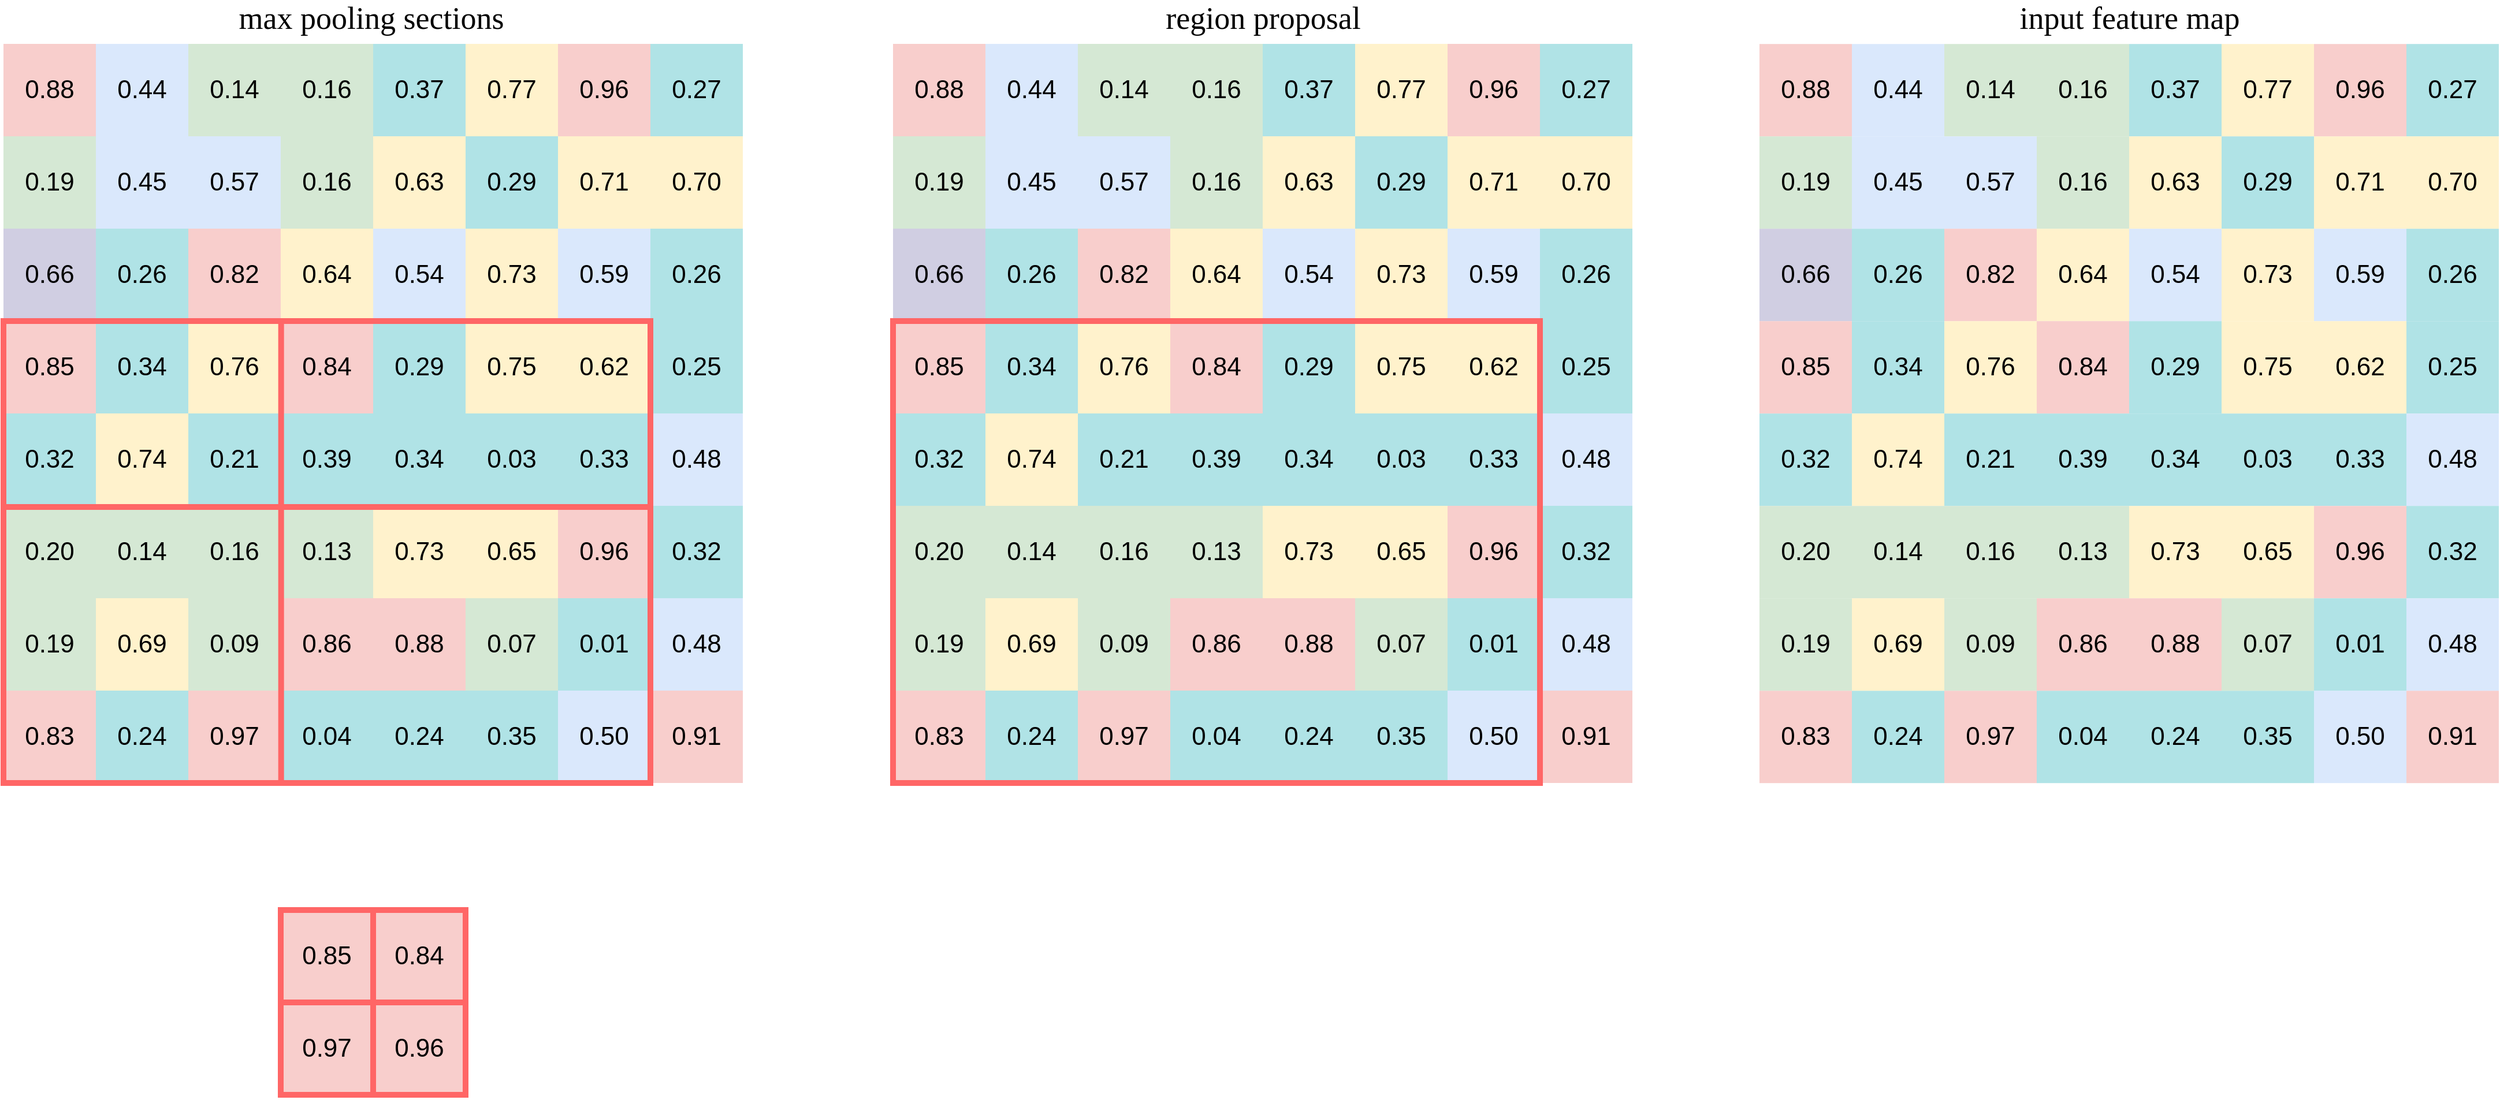 <mxfile version="10.9.6" type="device"><diagram id="gj-bp_7bpuhXEaMmIa05" name="第 1 页"><mxGraphModel dx="1483" dy="870" grid="1" gridSize="10" guides="1" tooltips="1" connect="1" arrows="1" fold="1" page="1" pageScale="1" pageWidth="827" pageHeight="1169" math="0" shadow="0"><root><mxCell id="0"/><mxCell id="1" parent="0"/><mxCell id="34IO0Jn3CXhOyr5tR2sZ-2" value="0.88" style="whiteSpace=wrap;html=1;aspect=fixed;fontSize=22;fillColor=#f8cecc;strokeColor=none;" vertex="1" parent="1"><mxGeometry x="110" y="410" width="80" height="80" as="geometry"/></mxCell><mxCell id="34IO0Jn3CXhOyr5tR2sZ-3" value="0.19" style="whiteSpace=wrap;html=1;aspect=fixed;fontSize=22;fillColor=#d5e8d4;strokeColor=none;" vertex="1" parent="1"><mxGeometry x="110" y="490" width="80" height="80" as="geometry"/></mxCell><mxCell id="34IO0Jn3CXhOyr5tR2sZ-4" value="0.66" style="whiteSpace=wrap;html=1;aspect=fixed;fontSize=22;fillColor=#d0cee2;strokeColor=none;" vertex="1" parent="1"><mxGeometry x="110" y="570" width="80" height="80" as="geometry"/></mxCell><mxCell id="34IO0Jn3CXhOyr5tR2sZ-5" value="0.85" style="whiteSpace=wrap;html=1;aspect=fixed;fontSize=22;fillColor=#f8cecc;strokeColor=none;" vertex="1" parent="1"><mxGeometry x="110" y="650" width="80" height="80" as="geometry"/></mxCell><mxCell id="34IO0Jn3CXhOyr5tR2sZ-6" value="0.32" style="whiteSpace=wrap;html=1;aspect=fixed;fontSize=22;fillColor=#b0e3e6;strokeColor=none;" vertex="1" parent="1"><mxGeometry x="110" y="730" width="80" height="80" as="geometry"/></mxCell><mxCell id="34IO0Jn3CXhOyr5tR2sZ-7" value="0.20" style="whiteSpace=wrap;html=1;aspect=fixed;direction=south;fontSize=22;fillColor=#d5e8d4;strokeColor=none;" vertex="1" parent="1"><mxGeometry x="110" y="810" width="80" height="80" as="geometry"/></mxCell><mxCell id="34IO0Jn3CXhOyr5tR2sZ-8" value="0.83" style="whiteSpace=wrap;html=1;aspect=fixed;direction=south;fontSize=22;fillColor=#f8cecc;strokeColor=none;" vertex="1" parent="1"><mxGeometry x="110" y="970" width="80" height="80" as="geometry"/></mxCell><mxCell id="34IO0Jn3CXhOyr5tR2sZ-9" value="0.19" style="whiteSpace=wrap;html=1;aspect=fixed;fontSize=22;fillColor=#d5e8d4;strokeColor=none;" vertex="1" parent="1"><mxGeometry x="110" y="890" width="80" height="80" as="geometry"/></mxCell><mxCell id="34IO0Jn3CXhOyr5tR2sZ-10" value="0.44" style="whiteSpace=wrap;html=1;aspect=fixed;fontSize=22;gradientColor=none;fillColor=#dae8fc;strokeColor=none;" vertex="1" parent="1"><mxGeometry x="190" y="410" width="80" height="80" as="geometry"/></mxCell><mxCell id="34IO0Jn3CXhOyr5tR2sZ-11" value="0.45" style="whiteSpace=wrap;html=1;aspect=fixed;fontSize=22;fillColor=#dae8fc;strokeColor=none;" vertex="1" parent="1"><mxGeometry x="190" y="490" width="80" height="80" as="geometry"/></mxCell><mxCell id="34IO0Jn3CXhOyr5tR2sZ-12" value="0.26" style="whiteSpace=wrap;html=1;aspect=fixed;fontSize=22;fillColor=#b0e3e6;strokeColor=none;" vertex="1" parent="1"><mxGeometry x="190" y="570" width="80" height="80" as="geometry"/></mxCell><mxCell id="34IO0Jn3CXhOyr5tR2sZ-13" value="0.34" style="whiteSpace=wrap;html=1;aspect=fixed;fontSize=22;fillColor=#b0e3e6;strokeColor=none;" vertex="1" parent="1"><mxGeometry x="190" y="650" width="80" height="80" as="geometry"/></mxCell><mxCell id="34IO0Jn3CXhOyr5tR2sZ-14" value="0.74" style="whiteSpace=wrap;html=1;aspect=fixed;fontSize=22;fillColor=#fff2cc;strokeColor=none;" vertex="1" parent="1"><mxGeometry x="190" y="730" width="80" height="80" as="geometry"/></mxCell><mxCell id="34IO0Jn3CXhOyr5tR2sZ-15" value="0.14" style="whiteSpace=wrap;html=1;aspect=fixed;direction=south;fontSize=22;fillColor=#d5e8d4;strokeColor=none;" vertex="1" parent="1"><mxGeometry x="190" y="810" width="80" height="80" as="geometry"/></mxCell><mxCell id="34IO0Jn3CXhOyr5tR2sZ-16" value="0.24" style="whiteSpace=wrap;html=1;aspect=fixed;direction=south;fontSize=22;fillColor=#b0e3e6;strokeColor=none;" vertex="1" parent="1"><mxGeometry x="190" y="970" width="80" height="80" as="geometry"/></mxCell><mxCell id="34IO0Jn3CXhOyr5tR2sZ-17" value="0.69" style="whiteSpace=wrap;html=1;aspect=fixed;fontSize=22;fillColor=#fff2cc;strokeColor=none;" vertex="1" parent="1"><mxGeometry x="190" y="890" width="80" height="80" as="geometry"/></mxCell><mxCell id="34IO0Jn3CXhOyr5tR2sZ-18" value="0.14" style="whiteSpace=wrap;html=1;aspect=fixed;fontSize=22;fillColor=#d5e8d4;strokeColor=none;" vertex="1" parent="1"><mxGeometry x="270" y="410" width="80" height="80" as="geometry"/></mxCell><mxCell id="34IO0Jn3CXhOyr5tR2sZ-19" value="0.57" style="whiteSpace=wrap;html=1;aspect=fixed;fontSize=22;fillColor=#dae8fc;strokeColor=none;" vertex="1" parent="1"><mxGeometry x="270" y="490" width="80" height="80" as="geometry"/></mxCell><mxCell id="34IO0Jn3CXhOyr5tR2sZ-20" value="0.82" style="whiteSpace=wrap;html=1;aspect=fixed;fontSize=22;fillColor=#f8cecc;strokeColor=none;" vertex="1" parent="1"><mxGeometry x="270" y="570" width="80" height="80" as="geometry"/></mxCell><mxCell id="34IO0Jn3CXhOyr5tR2sZ-21" value="0.76" style="whiteSpace=wrap;html=1;aspect=fixed;fontSize=22;fillColor=#fff2cc;strokeColor=none;" vertex="1" parent="1"><mxGeometry x="270" y="650" width="80" height="80" as="geometry"/></mxCell><mxCell id="34IO0Jn3CXhOyr5tR2sZ-22" value="0.21" style="whiteSpace=wrap;html=1;aspect=fixed;fontSize=22;fillColor=#b0e3e6;strokeColor=none;" vertex="1" parent="1"><mxGeometry x="270" y="730" width="80" height="80" as="geometry"/></mxCell><mxCell id="34IO0Jn3CXhOyr5tR2sZ-23" value="0.16" style="whiteSpace=wrap;html=1;aspect=fixed;direction=south;fontSize=22;fillColor=#d5e8d4;strokeColor=none;" vertex="1" parent="1"><mxGeometry x="270" y="810" width="80" height="80" as="geometry"/></mxCell><mxCell id="34IO0Jn3CXhOyr5tR2sZ-24" value="0.97" style="whiteSpace=wrap;html=1;aspect=fixed;direction=south;fontSize=22;fillColor=#f8cecc;strokeColor=none;" vertex="1" parent="1"><mxGeometry x="270" y="970" width="80" height="80" as="geometry"/></mxCell><mxCell id="34IO0Jn3CXhOyr5tR2sZ-25" value="0.09" style="whiteSpace=wrap;html=1;aspect=fixed;fontSize=22;fillColor=#d5e8d4;strokeColor=none;" vertex="1" parent="1"><mxGeometry x="270" y="890" width="80" height="80" as="geometry"/></mxCell><mxCell id="34IO0Jn3CXhOyr5tR2sZ-26" value="0.16" style="whiteSpace=wrap;html=1;aspect=fixed;fontSize=22;fillColor=#d5e8d4;strokeColor=none;" vertex="1" parent="1"><mxGeometry x="350" y="410" width="80" height="80" as="geometry"/></mxCell><mxCell id="34IO0Jn3CXhOyr5tR2sZ-27" value="0.16" style="whiteSpace=wrap;html=1;aspect=fixed;fontSize=22;fillColor=#d5e8d4;strokeColor=none;" vertex="1" parent="1"><mxGeometry x="350" y="490" width="80" height="80" as="geometry"/></mxCell><mxCell id="34IO0Jn3CXhOyr5tR2sZ-28" value="0.64" style="whiteSpace=wrap;html=1;aspect=fixed;fontSize=22;fillColor=#fff2cc;strokeColor=none;" vertex="1" parent="1"><mxGeometry x="350" y="570" width="80" height="80" as="geometry"/></mxCell><mxCell id="34IO0Jn3CXhOyr5tR2sZ-29" value="0.84" style="whiteSpace=wrap;html=1;aspect=fixed;fontSize=22;fillColor=#f8cecc;strokeColor=none;" vertex="1" parent="1"><mxGeometry x="350" y="650" width="80" height="80" as="geometry"/></mxCell><mxCell id="34IO0Jn3CXhOyr5tR2sZ-30" value="0.39" style="whiteSpace=wrap;html=1;aspect=fixed;fontSize=22;fillColor=#b0e3e6;strokeColor=none;" vertex="1" parent="1"><mxGeometry x="350" y="730" width="80" height="80" as="geometry"/></mxCell><mxCell id="34IO0Jn3CXhOyr5tR2sZ-31" value="0.13" style="whiteSpace=wrap;html=1;aspect=fixed;direction=south;fontSize=22;fillColor=#d5e8d4;strokeColor=none;" vertex="1" parent="1"><mxGeometry x="350" y="810" width="80" height="80" as="geometry"/></mxCell><mxCell id="34IO0Jn3CXhOyr5tR2sZ-32" value="0.04" style="whiteSpace=wrap;html=1;aspect=fixed;direction=south;fontSize=22;fillColor=#b0e3e6;strokeColor=none;" vertex="1" parent="1"><mxGeometry x="350" y="970" width="80" height="80" as="geometry"/></mxCell><mxCell id="34IO0Jn3CXhOyr5tR2sZ-33" value="0.86" style="whiteSpace=wrap;html=1;aspect=fixed;fontSize=22;fillColor=#f8cecc;strokeColor=none;" vertex="1" parent="1"><mxGeometry x="350" y="890" width="80" height="80" as="geometry"/></mxCell><mxCell id="34IO0Jn3CXhOyr5tR2sZ-34" value="0.37" style="whiteSpace=wrap;html=1;aspect=fixed;fontSize=22;fillColor=#b0e3e6;strokeColor=none;" vertex="1" parent="1"><mxGeometry x="430" y="410" width="80" height="80" as="geometry"/></mxCell><mxCell id="34IO0Jn3CXhOyr5tR2sZ-35" value="0.63" style="whiteSpace=wrap;html=1;aspect=fixed;fontSize=22;fillColor=#fff2cc;strokeColor=none;" vertex="1" parent="1"><mxGeometry x="430" y="490" width="80" height="80" as="geometry"/></mxCell><mxCell id="34IO0Jn3CXhOyr5tR2sZ-36" value="0.54" style="whiteSpace=wrap;html=1;aspect=fixed;fontSize=22;fillColor=#dae8fc;strokeColor=none;" vertex="1" parent="1"><mxGeometry x="430" y="570" width="80" height="80" as="geometry"/></mxCell><mxCell id="34IO0Jn3CXhOyr5tR2sZ-37" value="0.29" style="whiteSpace=wrap;html=1;aspect=fixed;fontSize=22;fillColor=#b0e3e6;strokeColor=none;" vertex="1" parent="1"><mxGeometry x="430" y="650" width="80" height="80" as="geometry"/></mxCell><mxCell id="34IO0Jn3CXhOyr5tR2sZ-38" value="0.34" style="whiteSpace=wrap;html=1;aspect=fixed;fontSize=22;fillColor=#b0e3e6;strokeColor=none;" vertex="1" parent="1"><mxGeometry x="430" y="730" width="80" height="80" as="geometry"/></mxCell><mxCell id="34IO0Jn3CXhOyr5tR2sZ-39" value="0.73" style="whiteSpace=wrap;html=1;aspect=fixed;direction=south;fontSize=22;fillColor=#fff2cc;strokeColor=none;" vertex="1" parent="1"><mxGeometry x="430" y="810" width="80" height="80" as="geometry"/></mxCell><mxCell id="34IO0Jn3CXhOyr5tR2sZ-40" value="0.24" style="whiteSpace=wrap;html=1;aspect=fixed;direction=south;fontSize=22;fillColor=#b0e3e6;strokeColor=none;" vertex="1" parent="1"><mxGeometry x="430" y="970" width="80" height="80" as="geometry"/></mxCell><mxCell id="34IO0Jn3CXhOyr5tR2sZ-41" value="0.88" style="whiteSpace=wrap;html=1;aspect=fixed;fontSize=22;fillColor=#f8cecc;strokeColor=none;" vertex="1" parent="1"><mxGeometry x="430" y="890" width="80" height="80" as="geometry"/></mxCell><mxCell id="34IO0Jn3CXhOyr5tR2sZ-42" value="0.77" style="whiteSpace=wrap;html=1;aspect=fixed;fontSize=22;fillColor=#fff2cc;strokeColor=none;" vertex="1" parent="1"><mxGeometry x="510" y="410" width="80" height="80" as="geometry"/></mxCell><mxCell id="34IO0Jn3CXhOyr5tR2sZ-43" value="0.29" style="whiteSpace=wrap;html=1;aspect=fixed;fontSize=22;fillColor=#b0e3e6;strokeColor=none;" vertex="1" parent="1"><mxGeometry x="510" y="490" width="80" height="80" as="geometry"/></mxCell><mxCell id="34IO0Jn3CXhOyr5tR2sZ-44" value="0.73" style="whiteSpace=wrap;html=1;aspect=fixed;fontSize=22;fillColor=#fff2cc;strokeColor=none;" vertex="1" parent="1"><mxGeometry x="510" y="570" width="80" height="80" as="geometry"/></mxCell><mxCell id="34IO0Jn3CXhOyr5tR2sZ-45" value="0.75" style="whiteSpace=wrap;html=1;aspect=fixed;fontSize=22;fillColor=#fff2cc;strokeColor=none;" vertex="1" parent="1"><mxGeometry x="510" y="650" width="80" height="80" as="geometry"/></mxCell><mxCell id="34IO0Jn3CXhOyr5tR2sZ-46" value="0.03" style="whiteSpace=wrap;html=1;aspect=fixed;fontSize=22;fillColor=#b0e3e6;strokeColor=none;" vertex="1" parent="1"><mxGeometry x="510" y="730" width="80" height="80" as="geometry"/></mxCell><mxCell id="34IO0Jn3CXhOyr5tR2sZ-47" value="0.65" style="whiteSpace=wrap;html=1;aspect=fixed;direction=south;fontSize=22;fillColor=#fff2cc;strokeColor=none;" vertex="1" parent="1"><mxGeometry x="510" y="810" width="80" height="80" as="geometry"/></mxCell><mxCell id="34IO0Jn3CXhOyr5tR2sZ-48" value="0.35" style="whiteSpace=wrap;html=1;aspect=fixed;direction=south;fontSize=22;fillColor=#b0e3e6;strokeColor=none;" vertex="1" parent="1"><mxGeometry x="510" y="970" width="80" height="80" as="geometry"/></mxCell><mxCell id="34IO0Jn3CXhOyr5tR2sZ-49" value="0.07" style="whiteSpace=wrap;html=1;aspect=fixed;fontSize=22;fillColor=#d5e8d4;strokeColor=none;" vertex="1" parent="1"><mxGeometry x="510" y="890" width="80" height="80" as="geometry"/></mxCell><mxCell id="34IO0Jn3CXhOyr5tR2sZ-50" value="0.96" style="whiteSpace=wrap;html=1;aspect=fixed;fontSize=22;fillColor=#f8cecc;strokeColor=none;" vertex="1" parent="1"><mxGeometry x="590" y="410" width="80" height="80" as="geometry"/></mxCell><mxCell id="34IO0Jn3CXhOyr5tR2sZ-51" value="0.71" style="whiteSpace=wrap;html=1;aspect=fixed;fontSize=22;fillColor=#fff2cc;strokeColor=none;" vertex="1" parent="1"><mxGeometry x="590" y="490" width="80" height="80" as="geometry"/></mxCell><mxCell id="34IO0Jn3CXhOyr5tR2sZ-52" value="0.59" style="whiteSpace=wrap;html=1;aspect=fixed;fontSize=22;fillColor=#dae8fc;strokeColor=none;" vertex="1" parent="1"><mxGeometry x="590" y="570" width="80" height="80" as="geometry"/></mxCell><mxCell id="34IO0Jn3CXhOyr5tR2sZ-53" value="0.62" style="whiteSpace=wrap;html=1;aspect=fixed;fontSize=22;fillColor=#fff2cc;strokeColor=none;" vertex="1" parent="1"><mxGeometry x="590" y="650" width="80" height="80" as="geometry"/></mxCell><mxCell id="34IO0Jn3CXhOyr5tR2sZ-54" value="0.33" style="whiteSpace=wrap;html=1;aspect=fixed;fontSize=22;fillColor=#b0e3e6;strokeColor=none;" vertex="1" parent="1"><mxGeometry x="590" y="730" width="80" height="80" as="geometry"/></mxCell><mxCell id="34IO0Jn3CXhOyr5tR2sZ-55" value="0.96" style="whiteSpace=wrap;html=1;aspect=fixed;direction=south;fontSize=22;fillColor=#f8cecc;strokeColor=none;" vertex="1" parent="1"><mxGeometry x="590" y="810" width="80" height="80" as="geometry"/></mxCell><mxCell id="34IO0Jn3CXhOyr5tR2sZ-56" value="0.50" style="whiteSpace=wrap;html=1;aspect=fixed;direction=south;fontSize=22;fillColor=#dae8fc;strokeColor=none;" vertex="1" parent="1"><mxGeometry x="590" y="970" width="80" height="80" as="geometry"/></mxCell><mxCell id="34IO0Jn3CXhOyr5tR2sZ-57" value="0.01" style="whiteSpace=wrap;html=1;aspect=fixed;fontSize=22;fillColor=#b0e3e6;strokeColor=none;" vertex="1" parent="1"><mxGeometry x="590" y="890" width="80" height="80" as="geometry"/></mxCell><mxCell id="34IO0Jn3CXhOyr5tR2sZ-58" value="0.27" style="whiteSpace=wrap;html=1;aspect=fixed;fontSize=22;fillColor=#b0e3e6;strokeColor=none;" vertex="1" parent="1"><mxGeometry x="670" y="410" width="80" height="80" as="geometry"/></mxCell><mxCell id="34IO0Jn3CXhOyr5tR2sZ-59" value="0.70" style="whiteSpace=wrap;html=1;aspect=fixed;fontSize=22;fillColor=#fff2cc;strokeColor=none;" vertex="1" parent="1"><mxGeometry x="670" y="490" width="80" height="80" as="geometry"/></mxCell><mxCell id="34IO0Jn3CXhOyr5tR2sZ-60" value="0.26" style="whiteSpace=wrap;html=1;aspect=fixed;fontSize=22;fillColor=#b0e3e6;strokeColor=none;" vertex="1" parent="1"><mxGeometry x="670" y="570" width="80" height="80" as="geometry"/></mxCell><mxCell id="34IO0Jn3CXhOyr5tR2sZ-61" value="0.25" style="whiteSpace=wrap;html=1;aspect=fixed;fontSize=22;fillColor=#b0e3e6;strokeColor=none;" vertex="1" parent="1"><mxGeometry x="670" y="650" width="80" height="80" as="geometry"/></mxCell><mxCell id="34IO0Jn3CXhOyr5tR2sZ-62" value="0.48" style="whiteSpace=wrap;html=1;aspect=fixed;fontSize=22;fillColor=#dae8fc;strokeColor=none;" vertex="1" parent="1"><mxGeometry x="670" y="730" width="80" height="80" as="geometry"/></mxCell><mxCell id="34IO0Jn3CXhOyr5tR2sZ-63" value="0.32" style="whiteSpace=wrap;html=1;aspect=fixed;direction=south;fontSize=22;fillColor=#b0e3e6;strokeColor=none;" vertex="1" parent="1"><mxGeometry x="670" y="810" width="80" height="80" as="geometry"/></mxCell><mxCell id="34IO0Jn3CXhOyr5tR2sZ-64" value="0.91" style="whiteSpace=wrap;html=1;aspect=fixed;direction=south;fontSize=22;fillColor=#f8cecc;strokeColor=none;" vertex="1" parent="1"><mxGeometry x="670" y="970" width="80" height="80" as="geometry"/></mxCell><mxCell id="34IO0Jn3CXhOyr5tR2sZ-65" value="0.48" style="whiteSpace=wrap;html=1;aspect=fixed;fontSize=22;fillColor=#dae8fc;strokeColor=none;" vertex="1" parent="1"><mxGeometry x="670" y="890" width="80" height="80" as="geometry"/></mxCell><mxCell id="34IO0Jn3CXhOyr5tR2sZ-67" value="max pooling sections" style="text;html=1;strokeColor=none;fillColor=none;align=center;verticalAlign=middle;whiteSpace=wrap;rounded=0;fontSize=27;fontFamily=Comic Sans MS;" vertex="1" parent="1"><mxGeometry x="284" y="378" width="289" height="20" as="geometry"/></mxCell><mxCell id="34IO0Jn3CXhOyr5tR2sZ-68" value="input feature map" style="text;html=1;strokeColor=none;fillColor=none;align=center;verticalAlign=middle;whiteSpace=wrap;rounded=0;fontSize=27;fontFamily=Comic Sans MS;" vertex="1" parent="1"><mxGeometry x="1805.5" y="378" width="289" height="20" as="geometry"/></mxCell><mxCell id="34IO0Jn3CXhOyr5tR2sZ-69" value="" style="rounded=0;whiteSpace=wrap;html=1;gradientColor=none;fontFamily=Comic Sans MS;fontSize=27;fillColor=none;strokeWidth=5;strokeColor=#FF6666;" vertex="1" parent="1"><mxGeometry x="110" y="650" width="560" height="400" as="geometry"/></mxCell><mxCell id="34IO0Jn3CXhOyr5tR2sZ-139" value="region proposal" style="text;html=1;strokeColor=none;fillColor=none;align=center;verticalAlign=middle;whiteSpace=wrap;rounded=0;fontSize=27;fontFamily=Comic Sans MS;" vertex="1" parent="1"><mxGeometry x="1055.5" y="378" width="289" height="20" as="geometry"/></mxCell><mxCell id="34IO0Jn3CXhOyr5tR2sZ-140" value="" style="endArrow=none;html=1;fontFamily=Comic Sans MS;fontSize=27;strokeColor=#ff6666;strokeWidth=5;exitX=0.5;exitY=1;exitDx=0;exitDy=0;entryX=0.5;entryY=0;entryDx=0;entryDy=0;" edge="1" parent="1"><mxGeometry width="50" height="50" relative="1" as="geometry"><mxPoint x="350.333" y="1049.667" as="sourcePoint"/><mxPoint x="350.333" y="649.667" as="targetPoint"/></mxGeometry></mxCell><mxCell id="34IO0Jn3CXhOyr5tR2sZ-141" value="" style="endArrow=none;html=1;fontFamily=Comic Sans MS;fontSize=27;strokeColor=#ff6666;strokeWidth=5;exitX=1;exitY=0.5;exitDx=0;exitDy=0;entryX=0;entryY=0.5;entryDx=0;entryDy=0;" edge="1" parent="1"><mxGeometry width="50" height="50" relative="1" as="geometry"><mxPoint x="670" y="811" as="sourcePoint"/><mxPoint x="110" y="811" as="targetPoint"/></mxGeometry></mxCell><mxCell id="34IO0Jn3CXhOyr5tR2sZ-142" value="0.85" style="whiteSpace=wrap;html=1;aspect=fixed;direction=south;fontSize=22;fillColor=#f8cecc;strokeColor=none;" vertex="1" parent="1"><mxGeometry x="350" y="1160" width="80" height="80" as="geometry"/></mxCell><mxCell id="34IO0Jn3CXhOyr5tR2sZ-143" value="0.84" style="whiteSpace=wrap;html=1;aspect=fixed;direction=south;fontSize=22;fillColor=#f8cecc;strokeColor=none;" vertex="1" parent="1"><mxGeometry x="430" y="1160" width="80" height="80" as="geometry"/></mxCell><mxCell id="34IO0Jn3CXhOyr5tR2sZ-144" value="0.97" style="whiteSpace=wrap;html=1;aspect=fixed;direction=south;fontSize=22;fillColor=#f8cecc;strokeColor=none;" vertex="1" parent="1"><mxGeometry x="350" y="1240" width="80" height="80" as="geometry"/></mxCell><mxCell id="34IO0Jn3CXhOyr5tR2sZ-145" value="0.96" style="whiteSpace=wrap;html=1;aspect=fixed;direction=south;fontSize=22;fillColor=#f8cecc;strokeColor=none;" vertex="1" parent="1"><mxGeometry x="430" y="1240" width="80" height="80" as="geometry"/></mxCell><mxCell id="34IO0Jn3CXhOyr5tR2sZ-146" value="" style="rounded=0;whiteSpace=wrap;html=1;gradientColor=none;fontFamily=Comic Sans MS;fontSize=27;fillColor=none;strokeWidth=5;strokeColor=#FF6666;" vertex="1" parent="1"><mxGeometry x="350" y="1160" width="160" height="160" as="geometry"/></mxCell><mxCell id="34IO0Jn3CXhOyr5tR2sZ-147" value="" style="endArrow=none;html=1;fontFamily=Comic Sans MS;fontSize=27;strokeColor=#ff6666;strokeWidth=5;exitX=0.5;exitY=1;exitDx=0;exitDy=0;entryX=0.5;entryY=0;entryDx=0;entryDy=0;" edge="1" parent="1" source="34IO0Jn3CXhOyr5tR2sZ-146" target="34IO0Jn3CXhOyr5tR2sZ-146"><mxGeometry width="50" height="50" relative="1" as="geometry"><mxPoint x="271.333" y="1089.667" as="sourcePoint"/><mxPoint x="271.333" y="689.667" as="targetPoint"/></mxGeometry></mxCell><mxCell id="34IO0Jn3CXhOyr5tR2sZ-148" value="" style="endArrow=none;html=1;fontFamily=Comic Sans MS;fontSize=27;strokeColor=#ff6666;strokeWidth=5;exitX=1;exitY=0.5;exitDx=0;exitDy=0;entryX=0;entryY=0.5;entryDx=0;entryDy=0;" edge="1" parent="1" source="34IO0Jn3CXhOyr5tR2sZ-146" target="34IO0Jn3CXhOyr5tR2sZ-146"><mxGeometry width="50" height="50" relative="1" as="geometry"><mxPoint x="591" y="851.0" as="sourcePoint"/><mxPoint x="31" y="851.0" as="targetPoint"/></mxGeometry></mxCell><mxCell id="34IO0Jn3CXhOyr5tR2sZ-149" value="" style="endArrow=none;html=1;strokeColor=#ff6666;strokeWidth=5;fontFamily=Comic Sans MS;fontSize=27;opacity=0;" edge="1" parent="1"><mxGeometry width="50" height="50" relative="1" as="geometry"><mxPoint x="120" y="1220" as="sourcePoint"/><mxPoint x="750" y="1220" as="targetPoint"/></mxGeometry></mxCell><mxCell id="34IO0Jn3CXhOyr5tR2sZ-150" value="0.88" style="whiteSpace=wrap;html=1;aspect=fixed;fontSize=22;fillColor=#f8cecc;strokeColor=none;" vertex="1" parent="1"><mxGeometry x="880" y="410" width="80" height="80" as="geometry"/></mxCell><mxCell id="34IO0Jn3CXhOyr5tR2sZ-151" value="0.19" style="whiteSpace=wrap;html=1;aspect=fixed;fontSize=22;fillColor=#d5e8d4;strokeColor=none;" vertex="1" parent="1"><mxGeometry x="880" y="490" width="80" height="80" as="geometry"/></mxCell><mxCell id="34IO0Jn3CXhOyr5tR2sZ-152" value="0.66" style="whiteSpace=wrap;html=1;aspect=fixed;fontSize=22;fillColor=#d0cee2;strokeColor=none;" vertex="1" parent="1"><mxGeometry x="880" y="570" width="80" height="80" as="geometry"/></mxCell><mxCell id="34IO0Jn3CXhOyr5tR2sZ-153" value="0.85" style="whiteSpace=wrap;html=1;aspect=fixed;fontSize=22;fillColor=#f8cecc;strokeColor=none;" vertex="1" parent="1"><mxGeometry x="880" y="650" width="80" height="80" as="geometry"/></mxCell><mxCell id="34IO0Jn3CXhOyr5tR2sZ-154" value="0.32" style="whiteSpace=wrap;html=1;aspect=fixed;fontSize=22;fillColor=#b0e3e6;strokeColor=none;" vertex="1" parent="1"><mxGeometry x="880" y="730" width="80" height="80" as="geometry"/></mxCell><mxCell id="34IO0Jn3CXhOyr5tR2sZ-155" value="0.20" style="whiteSpace=wrap;html=1;aspect=fixed;direction=south;fontSize=22;fillColor=#d5e8d4;strokeColor=none;" vertex="1" parent="1"><mxGeometry x="880" y="810" width="80" height="80" as="geometry"/></mxCell><mxCell id="34IO0Jn3CXhOyr5tR2sZ-156" value="0.83" style="whiteSpace=wrap;html=1;aspect=fixed;direction=south;fontSize=22;fillColor=#f8cecc;strokeColor=none;" vertex="1" parent="1"><mxGeometry x="880" y="970" width="80" height="80" as="geometry"/></mxCell><mxCell id="34IO0Jn3CXhOyr5tR2sZ-157" value="0.19" style="whiteSpace=wrap;html=1;aspect=fixed;fontSize=22;fillColor=#d5e8d4;strokeColor=none;" vertex="1" parent="1"><mxGeometry x="880" y="890" width="80" height="80" as="geometry"/></mxCell><mxCell id="34IO0Jn3CXhOyr5tR2sZ-158" value="0.44" style="whiteSpace=wrap;html=1;aspect=fixed;fontSize=22;gradientColor=none;fillColor=#dae8fc;strokeColor=none;" vertex="1" parent="1"><mxGeometry x="960" y="410" width="80" height="80" as="geometry"/></mxCell><mxCell id="34IO0Jn3CXhOyr5tR2sZ-159" value="0.45" style="whiteSpace=wrap;html=1;aspect=fixed;fontSize=22;fillColor=#dae8fc;strokeColor=none;" vertex="1" parent="1"><mxGeometry x="960" y="490" width="80" height="80" as="geometry"/></mxCell><mxCell id="34IO0Jn3CXhOyr5tR2sZ-160" value="0.26" style="whiteSpace=wrap;html=1;aspect=fixed;fontSize=22;fillColor=#b0e3e6;strokeColor=none;" vertex="1" parent="1"><mxGeometry x="960" y="570" width="80" height="80" as="geometry"/></mxCell><mxCell id="34IO0Jn3CXhOyr5tR2sZ-161" value="0.34" style="whiteSpace=wrap;html=1;aspect=fixed;fontSize=22;fillColor=#b0e3e6;strokeColor=none;" vertex="1" parent="1"><mxGeometry x="960" y="650" width="80" height="80" as="geometry"/></mxCell><mxCell id="34IO0Jn3CXhOyr5tR2sZ-162" value="0.74" style="whiteSpace=wrap;html=1;aspect=fixed;fontSize=22;fillColor=#fff2cc;strokeColor=none;" vertex="1" parent="1"><mxGeometry x="960" y="730" width="80" height="80" as="geometry"/></mxCell><mxCell id="34IO0Jn3CXhOyr5tR2sZ-163" value="0.14" style="whiteSpace=wrap;html=1;aspect=fixed;direction=south;fontSize=22;fillColor=#d5e8d4;strokeColor=none;" vertex="1" parent="1"><mxGeometry x="960" y="810" width="80" height="80" as="geometry"/></mxCell><mxCell id="34IO0Jn3CXhOyr5tR2sZ-164" value="0.24" style="whiteSpace=wrap;html=1;aspect=fixed;direction=south;fontSize=22;fillColor=#b0e3e6;strokeColor=none;" vertex="1" parent="1"><mxGeometry x="960" y="970" width="80" height="80" as="geometry"/></mxCell><mxCell id="34IO0Jn3CXhOyr5tR2sZ-165" value="0.69" style="whiteSpace=wrap;html=1;aspect=fixed;fontSize=22;fillColor=#fff2cc;strokeColor=none;" vertex="1" parent="1"><mxGeometry x="960" y="890" width="80" height="80" as="geometry"/></mxCell><mxCell id="34IO0Jn3CXhOyr5tR2sZ-166" value="0.14" style="whiteSpace=wrap;html=1;aspect=fixed;fontSize=22;fillColor=#d5e8d4;strokeColor=none;" vertex="1" parent="1"><mxGeometry x="1040" y="410" width="80" height="80" as="geometry"/></mxCell><mxCell id="34IO0Jn3CXhOyr5tR2sZ-167" value="0.57" style="whiteSpace=wrap;html=1;aspect=fixed;fontSize=22;fillColor=#dae8fc;strokeColor=none;" vertex="1" parent="1"><mxGeometry x="1040" y="490" width="80" height="80" as="geometry"/></mxCell><mxCell id="34IO0Jn3CXhOyr5tR2sZ-168" value="0.82" style="whiteSpace=wrap;html=1;aspect=fixed;fontSize=22;fillColor=#f8cecc;strokeColor=none;" vertex="1" parent="1"><mxGeometry x="1040" y="570" width="80" height="80" as="geometry"/></mxCell><mxCell id="34IO0Jn3CXhOyr5tR2sZ-169" value="0.76" style="whiteSpace=wrap;html=1;aspect=fixed;fontSize=22;fillColor=#fff2cc;strokeColor=none;" vertex="1" parent="1"><mxGeometry x="1040" y="650" width="80" height="80" as="geometry"/></mxCell><mxCell id="34IO0Jn3CXhOyr5tR2sZ-170" value="0.21" style="whiteSpace=wrap;html=1;aspect=fixed;fontSize=22;fillColor=#b0e3e6;strokeColor=none;" vertex="1" parent="1"><mxGeometry x="1040" y="730" width="80" height="80" as="geometry"/></mxCell><mxCell id="34IO0Jn3CXhOyr5tR2sZ-171" value="0.16" style="whiteSpace=wrap;html=1;aspect=fixed;direction=south;fontSize=22;fillColor=#d5e8d4;strokeColor=none;" vertex="1" parent="1"><mxGeometry x="1040" y="810" width="80" height="80" as="geometry"/></mxCell><mxCell id="34IO0Jn3CXhOyr5tR2sZ-172" value="0.97" style="whiteSpace=wrap;html=1;aspect=fixed;direction=south;fontSize=22;fillColor=#f8cecc;strokeColor=none;" vertex="1" parent="1"><mxGeometry x="1040" y="970" width="80" height="80" as="geometry"/></mxCell><mxCell id="34IO0Jn3CXhOyr5tR2sZ-173" value="0.09" style="whiteSpace=wrap;html=1;aspect=fixed;fontSize=22;fillColor=#d5e8d4;strokeColor=none;" vertex="1" parent="1"><mxGeometry x="1040" y="890" width="80" height="80" as="geometry"/></mxCell><mxCell id="34IO0Jn3CXhOyr5tR2sZ-174" value="0.16" style="whiteSpace=wrap;html=1;aspect=fixed;fontSize=22;fillColor=#d5e8d4;strokeColor=none;" vertex="1" parent="1"><mxGeometry x="1120" y="410" width="80" height="80" as="geometry"/></mxCell><mxCell id="34IO0Jn3CXhOyr5tR2sZ-175" value="0.16" style="whiteSpace=wrap;html=1;aspect=fixed;fontSize=22;fillColor=#d5e8d4;strokeColor=none;" vertex="1" parent="1"><mxGeometry x="1120" y="490" width="80" height="80" as="geometry"/></mxCell><mxCell id="34IO0Jn3CXhOyr5tR2sZ-176" value="0.64" style="whiteSpace=wrap;html=1;aspect=fixed;fontSize=22;fillColor=#fff2cc;strokeColor=none;" vertex="1" parent="1"><mxGeometry x="1120" y="570" width="80" height="80" as="geometry"/></mxCell><mxCell id="34IO0Jn3CXhOyr5tR2sZ-177" value="0.84" style="whiteSpace=wrap;html=1;aspect=fixed;fontSize=22;fillColor=#f8cecc;strokeColor=none;" vertex="1" parent="1"><mxGeometry x="1120" y="650" width="80" height="80" as="geometry"/></mxCell><mxCell id="34IO0Jn3CXhOyr5tR2sZ-178" value="0.39" style="whiteSpace=wrap;html=1;aspect=fixed;fontSize=22;fillColor=#b0e3e6;strokeColor=none;" vertex="1" parent="1"><mxGeometry x="1120" y="730" width="80" height="80" as="geometry"/></mxCell><mxCell id="34IO0Jn3CXhOyr5tR2sZ-179" value="0.13" style="whiteSpace=wrap;html=1;aspect=fixed;direction=south;fontSize=22;fillColor=#d5e8d4;strokeColor=none;" vertex="1" parent="1"><mxGeometry x="1120" y="810" width="80" height="80" as="geometry"/></mxCell><mxCell id="34IO0Jn3CXhOyr5tR2sZ-180" value="0.04" style="whiteSpace=wrap;html=1;aspect=fixed;direction=south;fontSize=22;fillColor=#b0e3e6;strokeColor=none;" vertex="1" parent="1"><mxGeometry x="1120" y="970" width="80" height="80" as="geometry"/></mxCell><mxCell id="34IO0Jn3CXhOyr5tR2sZ-181" value="0.86" style="whiteSpace=wrap;html=1;aspect=fixed;fontSize=22;fillColor=#f8cecc;strokeColor=none;" vertex="1" parent="1"><mxGeometry x="1120" y="890" width="80" height="80" as="geometry"/></mxCell><mxCell id="34IO0Jn3CXhOyr5tR2sZ-182" value="0.37" style="whiteSpace=wrap;html=1;aspect=fixed;fontSize=22;fillColor=#b0e3e6;strokeColor=none;" vertex="1" parent="1"><mxGeometry x="1200" y="410" width="80" height="80" as="geometry"/></mxCell><mxCell id="34IO0Jn3CXhOyr5tR2sZ-183" value="0.63" style="whiteSpace=wrap;html=1;aspect=fixed;fontSize=22;fillColor=#fff2cc;strokeColor=none;" vertex="1" parent="1"><mxGeometry x="1200" y="490" width="80" height="80" as="geometry"/></mxCell><mxCell id="34IO0Jn3CXhOyr5tR2sZ-184" value="0.54" style="whiteSpace=wrap;html=1;aspect=fixed;fontSize=22;fillColor=#dae8fc;strokeColor=none;" vertex="1" parent="1"><mxGeometry x="1200" y="570" width="80" height="80" as="geometry"/></mxCell><mxCell id="34IO0Jn3CXhOyr5tR2sZ-185" value="0.29" style="whiteSpace=wrap;html=1;aspect=fixed;fontSize=22;fillColor=#b0e3e6;strokeColor=none;" vertex="1" parent="1"><mxGeometry x="1200" y="650" width="80" height="80" as="geometry"/></mxCell><mxCell id="34IO0Jn3CXhOyr5tR2sZ-186" value="0.34" style="whiteSpace=wrap;html=1;aspect=fixed;fontSize=22;fillColor=#b0e3e6;strokeColor=none;" vertex="1" parent="1"><mxGeometry x="1200" y="730" width="80" height="80" as="geometry"/></mxCell><mxCell id="34IO0Jn3CXhOyr5tR2sZ-187" value="0.73" style="whiteSpace=wrap;html=1;aspect=fixed;direction=south;fontSize=22;fillColor=#fff2cc;strokeColor=none;" vertex="1" parent="1"><mxGeometry x="1200" y="810" width="80" height="80" as="geometry"/></mxCell><mxCell id="34IO0Jn3CXhOyr5tR2sZ-188" value="0.24" style="whiteSpace=wrap;html=1;aspect=fixed;direction=south;fontSize=22;fillColor=#b0e3e6;strokeColor=none;" vertex="1" parent="1"><mxGeometry x="1200" y="970" width="80" height="80" as="geometry"/></mxCell><mxCell id="34IO0Jn3CXhOyr5tR2sZ-189" value="0.88" style="whiteSpace=wrap;html=1;aspect=fixed;fontSize=22;fillColor=#f8cecc;strokeColor=none;" vertex="1" parent="1"><mxGeometry x="1200" y="890" width="80" height="80" as="geometry"/></mxCell><mxCell id="34IO0Jn3CXhOyr5tR2sZ-190" value="0.77" style="whiteSpace=wrap;html=1;aspect=fixed;fontSize=22;fillColor=#fff2cc;strokeColor=none;" vertex="1" parent="1"><mxGeometry x="1280" y="410" width="80" height="80" as="geometry"/></mxCell><mxCell id="34IO0Jn3CXhOyr5tR2sZ-191" value="0.29" style="whiteSpace=wrap;html=1;aspect=fixed;fontSize=22;fillColor=#b0e3e6;strokeColor=none;" vertex="1" parent="1"><mxGeometry x="1280" y="490" width="80" height="80" as="geometry"/></mxCell><mxCell id="34IO0Jn3CXhOyr5tR2sZ-192" value="0.73" style="whiteSpace=wrap;html=1;aspect=fixed;fontSize=22;fillColor=#fff2cc;strokeColor=none;" vertex="1" parent="1"><mxGeometry x="1280" y="570" width="80" height="80" as="geometry"/></mxCell><mxCell id="34IO0Jn3CXhOyr5tR2sZ-193" value="0.75" style="whiteSpace=wrap;html=1;aspect=fixed;fontSize=22;fillColor=#fff2cc;strokeColor=none;" vertex="1" parent="1"><mxGeometry x="1280" y="650" width="80" height="80" as="geometry"/></mxCell><mxCell id="34IO0Jn3CXhOyr5tR2sZ-194" value="0.03" style="whiteSpace=wrap;html=1;aspect=fixed;fontSize=22;fillColor=#b0e3e6;strokeColor=none;" vertex="1" parent="1"><mxGeometry x="1280" y="730" width="80" height="80" as="geometry"/></mxCell><mxCell id="34IO0Jn3CXhOyr5tR2sZ-195" value="0.65" style="whiteSpace=wrap;html=1;aspect=fixed;direction=south;fontSize=22;fillColor=#fff2cc;strokeColor=none;" vertex="1" parent="1"><mxGeometry x="1280" y="810" width="80" height="80" as="geometry"/></mxCell><mxCell id="34IO0Jn3CXhOyr5tR2sZ-196" value="0.35" style="whiteSpace=wrap;html=1;aspect=fixed;direction=south;fontSize=22;fillColor=#b0e3e6;strokeColor=none;" vertex="1" parent="1"><mxGeometry x="1280" y="970" width="80" height="80" as="geometry"/></mxCell><mxCell id="34IO0Jn3CXhOyr5tR2sZ-197" value="0.07" style="whiteSpace=wrap;html=1;aspect=fixed;fontSize=22;fillColor=#d5e8d4;strokeColor=none;" vertex="1" parent="1"><mxGeometry x="1280" y="890" width="80" height="80" as="geometry"/></mxCell><mxCell id="34IO0Jn3CXhOyr5tR2sZ-198" value="0.96" style="whiteSpace=wrap;html=1;aspect=fixed;fontSize=22;fillColor=#f8cecc;strokeColor=none;" vertex="1" parent="1"><mxGeometry x="1360" y="410" width="80" height="80" as="geometry"/></mxCell><mxCell id="34IO0Jn3CXhOyr5tR2sZ-199" value="0.71" style="whiteSpace=wrap;html=1;aspect=fixed;fontSize=22;fillColor=#fff2cc;strokeColor=none;" vertex="1" parent="1"><mxGeometry x="1360" y="490" width="80" height="80" as="geometry"/></mxCell><mxCell id="34IO0Jn3CXhOyr5tR2sZ-200" value="0.59" style="whiteSpace=wrap;html=1;aspect=fixed;fontSize=22;fillColor=#dae8fc;strokeColor=none;" vertex="1" parent="1"><mxGeometry x="1360" y="570" width="80" height="80" as="geometry"/></mxCell><mxCell id="34IO0Jn3CXhOyr5tR2sZ-201" value="0.62" style="whiteSpace=wrap;html=1;aspect=fixed;fontSize=22;fillColor=#fff2cc;strokeColor=none;" vertex="1" parent="1"><mxGeometry x="1360" y="650" width="80" height="80" as="geometry"/></mxCell><mxCell id="34IO0Jn3CXhOyr5tR2sZ-202" value="0.33" style="whiteSpace=wrap;html=1;aspect=fixed;fontSize=22;fillColor=#b0e3e6;strokeColor=none;" vertex="1" parent="1"><mxGeometry x="1360" y="730" width="80" height="80" as="geometry"/></mxCell><mxCell id="34IO0Jn3CXhOyr5tR2sZ-203" value="0.96" style="whiteSpace=wrap;html=1;aspect=fixed;direction=south;fontSize=22;fillColor=#f8cecc;strokeColor=none;" vertex="1" parent="1"><mxGeometry x="1360" y="810" width="80" height="80" as="geometry"/></mxCell><mxCell id="34IO0Jn3CXhOyr5tR2sZ-204" value="0.50" style="whiteSpace=wrap;html=1;aspect=fixed;direction=south;fontSize=22;fillColor=#dae8fc;strokeColor=none;" vertex="1" parent="1"><mxGeometry x="1360" y="970" width="80" height="80" as="geometry"/></mxCell><mxCell id="34IO0Jn3CXhOyr5tR2sZ-205" value="0.01" style="whiteSpace=wrap;html=1;aspect=fixed;fontSize=22;fillColor=#b0e3e6;strokeColor=none;" vertex="1" parent="1"><mxGeometry x="1360" y="890" width="80" height="80" as="geometry"/></mxCell><mxCell id="34IO0Jn3CXhOyr5tR2sZ-206" value="0.27" style="whiteSpace=wrap;html=1;aspect=fixed;fontSize=22;fillColor=#b0e3e6;strokeColor=none;" vertex="1" parent="1"><mxGeometry x="1440" y="410" width="80" height="80" as="geometry"/></mxCell><mxCell id="34IO0Jn3CXhOyr5tR2sZ-207" value="0.70" style="whiteSpace=wrap;html=1;aspect=fixed;fontSize=22;fillColor=#fff2cc;strokeColor=none;" vertex="1" parent="1"><mxGeometry x="1440" y="490" width="80" height="80" as="geometry"/></mxCell><mxCell id="34IO0Jn3CXhOyr5tR2sZ-208" value="0.26" style="whiteSpace=wrap;html=1;aspect=fixed;fontSize=22;fillColor=#b0e3e6;strokeColor=none;" vertex="1" parent="1"><mxGeometry x="1440" y="570" width="80" height="80" as="geometry"/></mxCell><mxCell id="34IO0Jn3CXhOyr5tR2sZ-209" value="0.25" style="whiteSpace=wrap;html=1;aspect=fixed;fontSize=22;fillColor=#b0e3e6;strokeColor=none;" vertex="1" parent="1"><mxGeometry x="1440" y="650" width="80" height="80" as="geometry"/></mxCell><mxCell id="34IO0Jn3CXhOyr5tR2sZ-210" value="0.48" style="whiteSpace=wrap;html=1;aspect=fixed;fontSize=22;fillColor=#dae8fc;strokeColor=none;" vertex="1" parent="1"><mxGeometry x="1440" y="730" width="80" height="80" as="geometry"/></mxCell><mxCell id="34IO0Jn3CXhOyr5tR2sZ-211" value="0.32" style="whiteSpace=wrap;html=1;aspect=fixed;direction=south;fontSize=22;fillColor=#b0e3e6;strokeColor=none;" vertex="1" parent="1"><mxGeometry x="1440" y="810" width="80" height="80" as="geometry"/></mxCell><mxCell id="34IO0Jn3CXhOyr5tR2sZ-212" value="0.91" style="whiteSpace=wrap;html=1;aspect=fixed;direction=south;fontSize=22;fillColor=#f8cecc;strokeColor=none;" vertex="1" parent="1"><mxGeometry x="1440" y="970" width="80" height="80" as="geometry"/></mxCell><mxCell id="34IO0Jn3CXhOyr5tR2sZ-213" value="0.48" style="whiteSpace=wrap;html=1;aspect=fixed;fontSize=22;fillColor=#dae8fc;strokeColor=none;" vertex="1" parent="1"><mxGeometry x="1440" y="890" width="80" height="80" as="geometry"/></mxCell><mxCell id="34IO0Jn3CXhOyr5tR2sZ-215" value="" style="rounded=0;whiteSpace=wrap;html=1;gradientColor=none;fontFamily=Comic Sans MS;fontSize=27;fillColor=none;strokeWidth=5;strokeColor=#FF6666;" vertex="1" parent="1"><mxGeometry x="880" y="650" width="560" height="400" as="geometry"/></mxCell><mxCell id="34IO0Jn3CXhOyr5tR2sZ-220" value="0.88" style="whiteSpace=wrap;html=1;aspect=fixed;fontSize=22;fillColor=#f8cecc;strokeColor=none;" vertex="1" parent="1"><mxGeometry x="1630" y="410.1" width="80" height="80" as="geometry"/></mxCell><mxCell id="34IO0Jn3CXhOyr5tR2sZ-221" value="0.19" style="whiteSpace=wrap;html=1;aspect=fixed;fontSize=22;fillColor=#d5e8d4;strokeColor=none;" vertex="1" parent="1"><mxGeometry x="1630" y="490.1" width="80" height="80" as="geometry"/></mxCell><mxCell id="34IO0Jn3CXhOyr5tR2sZ-222" value="0.66" style="whiteSpace=wrap;html=1;aspect=fixed;fontSize=22;fillColor=#d0cee2;strokeColor=none;" vertex="1" parent="1"><mxGeometry x="1630" y="570.1" width="80" height="80" as="geometry"/></mxCell><mxCell id="34IO0Jn3CXhOyr5tR2sZ-223" value="0.85" style="whiteSpace=wrap;html=1;aspect=fixed;fontSize=22;fillColor=#f8cecc;strokeColor=none;" vertex="1" parent="1"><mxGeometry x="1630" y="650.1" width="80" height="80" as="geometry"/></mxCell><mxCell id="34IO0Jn3CXhOyr5tR2sZ-224" value="0.32" style="whiteSpace=wrap;html=1;aspect=fixed;fontSize=22;fillColor=#b0e3e6;strokeColor=none;" vertex="1" parent="1"><mxGeometry x="1630" y="730.1" width="80" height="80" as="geometry"/></mxCell><mxCell id="34IO0Jn3CXhOyr5tR2sZ-225" value="0.20" style="whiteSpace=wrap;html=1;aspect=fixed;direction=south;fontSize=22;fillColor=#d5e8d4;strokeColor=none;" vertex="1" parent="1"><mxGeometry x="1630" y="810.1" width="80" height="80" as="geometry"/></mxCell><mxCell id="34IO0Jn3CXhOyr5tR2sZ-226" value="0.83" style="whiteSpace=wrap;html=1;aspect=fixed;direction=south;fontSize=22;fillColor=#f8cecc;strokeColor=none;" vertex="1" parent="1"><mxGeometry x="1630" y="970.1" width="80" height="80" as="geometry"/></mxCell><mxCell id="34IO0Jn3CXhOyr5tR2sZ-227" value="0.19" style="whiteSpace=wrap;html=1;aspect=fixed;fontSize=22;fillColor=#d5e8d4;strokeColor=none;" vertex="1" parent="1"><mxGeometry x="1630" y="890.1" width="80" height="80" as="geometry"/></mxCell><mxCell id="34IO0Jn3CXhOyr5tR2sZ-228" value="0.44" style="whiteSpace=wrap;html=1;aspect=fixed;fontSize=22;gradientColor=none;fillColor=#dae8fc;strokeColor=none;" vertex="1" parent="1"><mxGeometry x="1710" y="410.1" width="80" height="80" as="geometry"/></mxCell><mxCell id="34IO0Jn3CXhOyr5tR2sZ-229" value="0.45" style="whiteSpace=wrap;html=1;aspect=fixed;fontSize=22;fillColor=#dae8fc;strokeColor=none;" vertex="1" parent="1"><mxGeometry x="1710" y="490.1" width="80" height="80" as="geometry"/></mxCell><mxCell id="34IO0Jn3CXhOyr5tR2sZ-230" value="0.26" style="whiteSpace=wrap;html=1;aspect=fixed;fontSize=22;fillColor=#b0e3e6;strokeColor=none;" vertex="1" parent="1"><mxGeometry x="1710" y="570.1" width="80" height="80" as="geometry"/></mxCell><mxCell id="34IO0Jn3CXhOyr5tR2sZ-231" value="0.34" style="whiteSpace=wrap;html=1;aspect=fixed;fontSize=22;fillColor=#b0e3e6;strokeColor=none;" vertex="1" parent="1"><mxGeometry x="1710" y="650.1" width="80" height="80" as="geometry"/></mxCell><mxCell id="34IO0Jn3CXhOyr5tR2sZ-232" value="0.74" style="whiteSpace=wrap;html=1;aspect=fixed;fontSize=22;fillColor=#fff2cc;strokeColor=none;" vertex="1" parent="1"><mxGeometry x="1710" y="730.1" width="80" height="80" as="geometry"/></mxCell><mxCell id="34IO0Jn3CXhOyr5tR2sZ-233" value="0.14" style="whiteSpace=wrap;html=1;aspect=fixed;direction=south;fontSize=22;fillColor=#d5e8d4;strokeColor=none;" vertex="1" parent="1"><mxGeometry x="1710" y="810.1" width="80" height="80" as="geometry"/></mxCell><mxCell id="34IO0Jn3CXhOyr5tR2sZ-234" value="0.24" style="whiteSpace=wrap;html=1;aspect=fixed;direction=south;fontSize=22;fillColor=#b0e3e6;strokeColor=none;" vertex="1" parent="1"><mxGeometry x="1710" y="970.1" width="80" height="80" as="geometry"/></mxCell><mxCell id="34IO0Jn3CXhOyr5tR2sZ-235" value="0.69" style="whiteSpace=wrap;html=1;aspect=fixed;fontSize=22;fillColor=#fff2cc;strokeColor=none;" vertex="1" parent="1"><mxGeometry x="1710" y="890.1" width="80" height="80" as="geometry"/></mxCell><mxCell id="34IO0Jn3CXhOyr5tR2sZ-236" value="0.14" style="whiteSpace=wrap;html=1;aspect=fixed;fontSize=22;fillColor=#d5e8d4;strokeColor=none;" vertex="1" parent="1"><mxGeometry x="1790" y="410.1" width="80" height="80" as="geometry"/></mxCell><mxCell id="34IO0Jn3CXhOyr5tR2sZ-237" value="0.57" style="whiteSpace=wrap;html=1;aspect=fixed;fontSize=22;fillColor=#dae8fc;strokeColor=none;" vertex="1" parent="1"><mxGeometry x="1790" y="490.1" width="80" height="80" as="geometry"/></mxCell><mxCell id="34IO0Jn3CXhOyr5tR2sZ-238" value="0.82" style="whiteSpace=wrap;html=1;aspect=fixed;fontSize=22;fillColor=#f8cecc;strokeColor=none;" vertex="1" parent="1"><mxGeometry x="1790" y="570.1" width="80" height="80" as="geometry"/></mxCell><mxCell id="34IO0Jn3CXhOyr5tR2sZ-239" value="0.76" style="whiteSpace=wrap;html=1;aspect=fixed;fontSize=22;fillColor=#fff2cc;strokeColor=none;" vertex="1" parent="1"><mxGeometry x="1790" y="650.1" width="80" height="80" as="geometry"/></mxCell><mxCell id="34IO0Jn3CXhOyr5tR2sZ-240" value="0.21" style="whiteSpace=wrap;html=1;aspect=fixed;fontSize=22;fillColor=#b0e3e6;strokeColor=none;" vertex="1" parent="1"><mxGeometry x="1790" y="730.1" width="80" height="80" as="geometry"/></mxCell><mxCell id="34IO0Jn3CXhOyr5tR2sZ-241" value="0.16" style="whiteSpace=wrap;html=1;aspect=fixed;direction=south;fontSize=22;fillColor=#d5e8d4;strokeColor=none;" vertex="1" parent="1"><mxGeometry x="1790" y="810.1" width="80" height="80" as="geometry"/></mxCell><mxCell id="34IO0Jn3CXhOyr5tR2sZ-242" value="0.97" style="whiteSpace=wrap;html=1;aspect=fixed;direction=south;fontSize=22;fillColor=#f8cecc;strokeColor=none;" vertex="1" parent="1"><mxGeometry x="1790" y="970.1" width="80" height="80" as="geometry"/></mxCell><mxCell id="34IO0Jn3CXhOyr5tR2sZ-243" value="0.09" style="whiteSpace=wrap;html=1;aspect=fixed;fontSize=22;fillColor=#d5e8d4;strokeColor=none;" vertex="1" parent="1"><mxGeometry x="1790" y="890.1" width="80" height="80" as="geometry"/></mxCell><mxCell id="34IO0Jn3CXhOyr5tR2sZ-244" value="0.16" style="whiteSpace=wrap;html=1;aspect=fixed;fontSize=22;fillColor=#d5e8d4;strokeColor=none;" vertex="1" parent="1"><mxGeometry x="1870" y="410.1" width="80" height="80" as="geometry"/></mxCell><mxCell id="34IO0Jn3CXhOyr5tR2sZ-245" value="0.16" style="whiteSpace=wrap;html=1;aspect=fixed;fontSize=22;fillColor=#d5e8d4;strokeColor=none;" vertex="1" parent="1"><mxGeometry x="1870" y="490.1" width="80" height="80" as="geometry"/></mxCell><mxCell id="34IO0Jn3CXhOyr5tR2sZ-246" value="0.64" style="whiteSpace=wrap;html=1;aspect=fixed;fontSize=22;fillColor=#fff2cc;strokeColor=none;" vertex="1" parent="1"><mxGeometry x="1870" y="570.1" width="80" height="80" as="geometry"/></mxCell><mxCell id="34IO0Jn3CXhOyr5tR2sZ-247" value="0.84" style="whiteSpace=wrap;html=1;aspect=fixed;fontSize=22;fillColor=#f8cecc;strokeColor=none;" vertex="1" parent="1"><mxGeometry x="1870" y="650.1" width="80" height="80" as="geometry"/></mxCell><mxCell id="34IO0Jn3CXhOyr5tR2sZ-248" value="0.39" style="whiteSpace=wrap;html=1;aspect=fixed;fontSize=22;fillColor=#b0e3e6;strokeColor=none;" vertex="1" parent="1"><mxGeometry x="1870" y="730.1" width="80" height="80" as="geometry"/></mxCell><mxCell id="34IO0Jn3CXhOyr5tR2sZ-249" value="0.13" style="whiteSpace=wrap;html=1;aspect=fixed;direction=south;fontSize=22;fillColor=#d5e8d4;strokeColor=none;" vertex="1" parent="1"><mxGeometry x="1870" y="810.1" width="80" height="80" as="geometry"/></mxCell><mxCell id="34IO0Jn3CXhOyr5tR2sZ-250" value="0.04" style="whiteSpace=wrap;html=1;aspect=fixed;direction=south;fontSize=22;fillColor=#b0e3e6;strokeColor=none;" vertex="1" parent="1"><mxGeometry x="1870" y="970.1" width="80" height="80" as="geometry"/></mxCell><mxCell id="34IO0Jn3CXhOyr5tR2sZ-251" value="0.86" style="whiteSpace=wrap;html=1;aspect=fixed;fontSize=22;fillColor=#f8cecc;strokeColor=none;" vertex="1" parent="1"><mxGeometry x="1870" y="890.1" width="80" height="80" as="geometry"/></mxCell><mxCell id="34IO0Jn3CXhOyr5tR2sZ-252" value="0.37" style="whiteSpace=wrap;html=1;aspect=fixed;fontSize=22;fillColor=#b0e3e6;strokeColor=none;" vertex="1" parent="1"><mxGeometry x="1950" y="410.1" width="80" height="80" as="geometry"/></mxCell><mxCell id="34IO0Jn3CXhOyr5tR2sZ-253" value="0.63" style="whiteSpace=wrap;html=1;aspect=fixed;fontSize=22;fillColor=#fff2cc;strokeColor=none;" vertex="1" parent="1"><mxGeometry x="1950" y="490.1" width="80" height="80" as="geometry"/></mxCell><mxCell id="34IO0Jn3CXhOyr5tR2sZ-254" value="0.54" style="whiteSpace=wrap;html=1;aspect=fixed;fontSize=22;fillColor=#dae8fc;strokeColor=none;" vertex="1" parent="1"><mxGeometry x="1950" y="570.1" width="80" height="80" as="geometry"/></mxCell><mxCell id="34IO0Jn3CXhOyr5tR2sZ-255" value="0.29" style="whiteSpace=wrap;html=1;aspect=fixed;fontSize=22;fillColor=#b0e3e6;strokeColor=none;" vertex="1" parent="1"><mxGeometry x="1950" y="650.1" width="80" height="80" as="geometry"/></mxCell><mxCell id="34IO0Jn3CXhOyr5tR2sZ-256" value="0.34" style="whiteSpace=wrap;html=1;aspect=fixed;fontSize=22;fillColor=#b0e3e6;strokeColor=none;" vertex="1" parent="1"><mxGeometry x="1950" y="730.1" width="80" height="80" as="geometry"/></mxCell><mxCell id="34IO0Jn3CXhOyr5tR2sZ-257" value="0.73" style="whiteSpace=wrap;html=1;aspect=fixed;direction=south;fontSize=22;fillColor=#fff2cc;strokeColor=none;" vertex="1" parent="1"><mxGeometry x="1950" y="810.1" width="80" height="80" as="geometry"/></mxCell><mxCell id="34IO0Jn3CXhOyr5tR2sZ-258" value="0.24" style="whiteSpace=wrap;html=1;aspect=fixed;direction=south;fontSize=22;fillColor=#b0e3e6;strokeColor=none;" vertex="1" parent="1"><mxGeometry x="1950" y="970.1" width="80" height="80" as="geometry"/></mxCell><mxCell id="34IO0Jn3CXhOyr5tR2sZ-259" value="0.88" style="whiteSpace=wrap;html=1;aspect=fixed;fontSize=22;fillColor=#f8cecc;strokeColor=none;" vertex="1" parent="1"><mxGeometry x="1950" y="890.1" width="80" height="80" as="geometry"/></mxCell><mxCell id="34IO0Jn3CXhOyr5tR2sZ-260" value="0.77" style="whiteSpace=wrap;html=1;aspect=fixed;fontSize=22;fillColor=#fff2cc;strokeColor=none;" vertex="1" parent="1"><mxGeometry x="2030" y="410.1" width="80" height="80" as="geometry"/></mxCell><mxCell id="34IO0Jn3CXhOyr5tR2sZ-261" value="0.29" style="whiteSpace=wrap;html=1;aspect=fixed;fontSize=22;fillColor=#b0e3e6;strokeColor=none;" vertex="1" parent="1"><mxGeometry x="2030" y="490.1" width="80" height="80" as="geometry"/></mxCell><mxCell id="34IO0Jn3CXhOyr5tR2sZ-262" value="0.73" style="whiteSpace=wrap;html=1;aspect=fixed;fontSize=22;fillColor=#fff2cc;strokeColor=none;" vertex="1" parent="1"><mxGeometry x="2030" y="570.1" width="80" height="80" as="geometry"/></mxCell><mxCell id="34IO0Jn3CXhOyr5tR2sZ-263" value="0.75" style="whiteSpace=wrap;html=1;aspect=fixed;fontSize=22;fillColor=#fff2cc;strokeColor=none;" vertex="1" parent="1"><mxGeometry x="2030" y="650.1" width="80" height="80" as="geometry"/></mxCell><mxCell id="34IO0Jn3CXhOyr5tR2sZ-264" value="0.03" style="whiteSpace=wrap;html=1;aspect=fixed;fontSize=22;fillColor=#b0e3e6;strokeColor=none;" vertex="1" parent="1"><mxGeometry x="2030" y="730.1" width="80" height="80" as="geometry"/></mxCell><mxCell id="34IO0Jn3CXhOyr5tR2sZ-265" value="0.65" style="whiteSpace=wrap;html=1;aspect=fixed;direction=south;fontSize=22;fillColor=#fff2cc;strokeColor=none;" vertex="1" parent="1"><mxGeometry x="2030" y="810.1" width="80" height="80" as="geometry"/></mxCell><mxCell id="34IO0Jn3CXhOyr5tR2sZ-266" value="0.35" style="whiteSpace=wrap;html=1;aspect=fixed;direction=south;fontSize=22;fillColor=#b0e3e6;strokeColor=none;" vertex="1" parent="1"><mxGeometry x="2030" y="970.1" width="80" height="80" as="geometry"/></mxCell><mxCell id="34IO0Jn3CXhOyr5tR2sZ-267" value="0.07" style="whiteSpace=wrap;html=1;aspect=fixed;fontSize=22;fillColor=#d5e8d4;strokeColor=none;" vertex="1" parent="1"><mxGeometry x="2030" y="890.1" width="80" height="80" as="geometry"/></mxCell><mxCell id="34IO0Jn3CXhOyr5tR2sZ-268" value="0.96" style="whiteSpace=wrap;html=1;aspect=fixed;fontSize=22;fillColor=#f8cecc;strokeColor=none;" vertex="1" parent="1"><mxGeometry x="2110" y="410.1" width="80" height="80" as="geometry"/></mxCell><mxCell id="34IO0Jn3CXhOyr5tR2sZ-269" value="0.71" style="whiteSpace=wrap;html=1;aspect=fixed;fontSize=22;fillColor=#fff2cc;strokeColor=none;" vertex="1" parent="1"><mxGeometry x="2110" y="490.1" width="80" height="80" as="geometry"/></mxCell><mxCell id="34IO0Jn3CXhOyr5tR2sZ-270" value="0.59" style="whiteSpace=wrap;html=1;aspect=fixed;fontSize=22;fillColor=#dae8fc;strokeColor=none;" vertex="1" parent="1"><mxGeometry x="2110" y="570.1" width="80" height="80" as="geometry"/></mxCell><mxCell id="34IO0Jn3CXhOyr5tR2sZ-271" value="0.62" style="whiteSpace=wrap;html=1;aspect=fixed;fontSize=22;fillColor=#fff2cc;strokeColor=none;" vertex="1" parent="1"><mxGeometry x="2110" y="650.1" width="80" height="80" as="geometry"/></mxCell><mxCell id="34IO0Jn3CXhOyr5tR2sZ-272" value="0.33" style="whiteSpace=wrap;html=1;aspect=fixed;fontSize=22;fillColor=#b0e3e6;strokeColor=none;" vertex="1" parent="1"><mxGeometry x="2110" y="730.1" width="80" height="80" as="geometry"/></mxCell><mxCell id="34IO0Jn3CXhOyr5tR2sZ-273" value="0.96" style="whiteSpace=wrap;html=1;aspect=fixed;direction=south;fontSize=22;fillColor=#f8cecc;strokeColor=none;" vertex="1" parent="1"><mxGeometry x="2110" y="810.1" width="80" height="80" as="geometry"/></mxCell><mxCell id="34IO0Jn3CXhOyr5tR2sZ-274" value="0.50" style="whiteSpace=wrap;html=1;aspect=fixed;direction=south;fontSize=22;fillColor=#dae8fc;strokeColor=none;" vertex="1" parent="1"><mxGeometry x="2110" y="970.1" width="80" height="80" as="geometry"/></mxCell><mxCell id="34IO0Jn3CXhOyr5tR2sZ-275" value="0.01" style="whiteSpace=wrap;html=1;aspect=fixed;fontSize=22;fillColor=#b0e3e6;strokeColor=none;" vertex="1" parent="1"><mxGeometry x="2110" y="890.1" width="80" height="80" as="geometry"/></mxCell><mxCell id="34IO0Jn3CXhOyr5tR2sZ-276" value="0.27" style="whiteSpace=wrap;html=1;aspect=fixed;fontSize=22;fillColor=#b0e3e6;strokeColor=none;" vertex="1" parent="1"><mxGeometry x="2190" y="410.1" width="80" height="80" as="geometry"/></mxCell><mxCell id="34IO0Jn3CXhOyr5tR2sZ-277" value="0.70" style="whiteSpace=wrap;html=1;aspect=fixed;fontSize=22;fillColor=#fff2cc;strokeColor=none;" vertex="1" parent="1"><mxGeometry x="2190" y="490.1" width="80" height="80" as="geometry"/></mxCell><mxCell id="34IO0Jn3CXhOyr5tR2sZ-278" value="0.26" style="whiteSpace=wrap;html=1;aspect=fixed;fontSize=22;fillColor=#b0e3e6;strokeColor=none;" vertex="1" parent="1"><mxGeometry x="2190" y="570.1" width="80" height="80" as="geometry"/></mxCell><mxCell id="34IO0Jn3CXhOyr5tR2sZ-279" value="0.25" style="whiteSpace=wrap;html=1;aspect=fixed;fontSize=22;fillColor=#b0e3e6;strokeColor=none;" vertex="1" parent="1"><mxGeometry x="2190" y="650.1" width="80" height="80" as="geometry"/></mxCell><mxCell id="34IO0Jn3CXhOyr5tR2sZ-280" value="0.48" style="whiteSpace=wrap;html=1;aspect=fixed;fontSize=22;fillColor=#dae8fc;strokeColor=none;" vertex="1" parent="1"><mxGeometry x="2190" y="730.1" width="80" height="80" as="geometry"/></mxCell><mxCell id="34IO0Jn3CXhOyr5tR2sZ-281" value="0.32" style="whiteSpace=wrap;html=1;aspect=fixed;direction=south;fontSize=22;fillColor=#b0e3e6;strokeColor=none;" vertex="1" parent="1"><mxGeometry x="2190" y="810.1" width="80" height="80" as="geometry"/></mxCell><mxCell id="34IO0Jn3CXhOyr5tR2sZ-282" value="0.91" style="whiteSpace=wrap;html=1;aspect=fixed;direction=south;fontSize=22;fillColor=#f8cecc;strokeColor=none;" vertex="1" parent="1"><mxGeometry x="2190" y="970.1" width="80" height="80" as="geometry"/></mxCell><mxCell id="34IO0Jn3CXhOyr5tR2sZ-283" value="0.48" style="whiteSpace=wrap;html=1;aspect=fixed;fontSize=22;fillColor=#dae8fc;strokeColor=none;" vertex="1" parent="1"><mxGeometry x="2190" y="890.1" width="80" height="80" as="geometry"/></mxCell></root></mxGraphModel></diagram></mxfile>